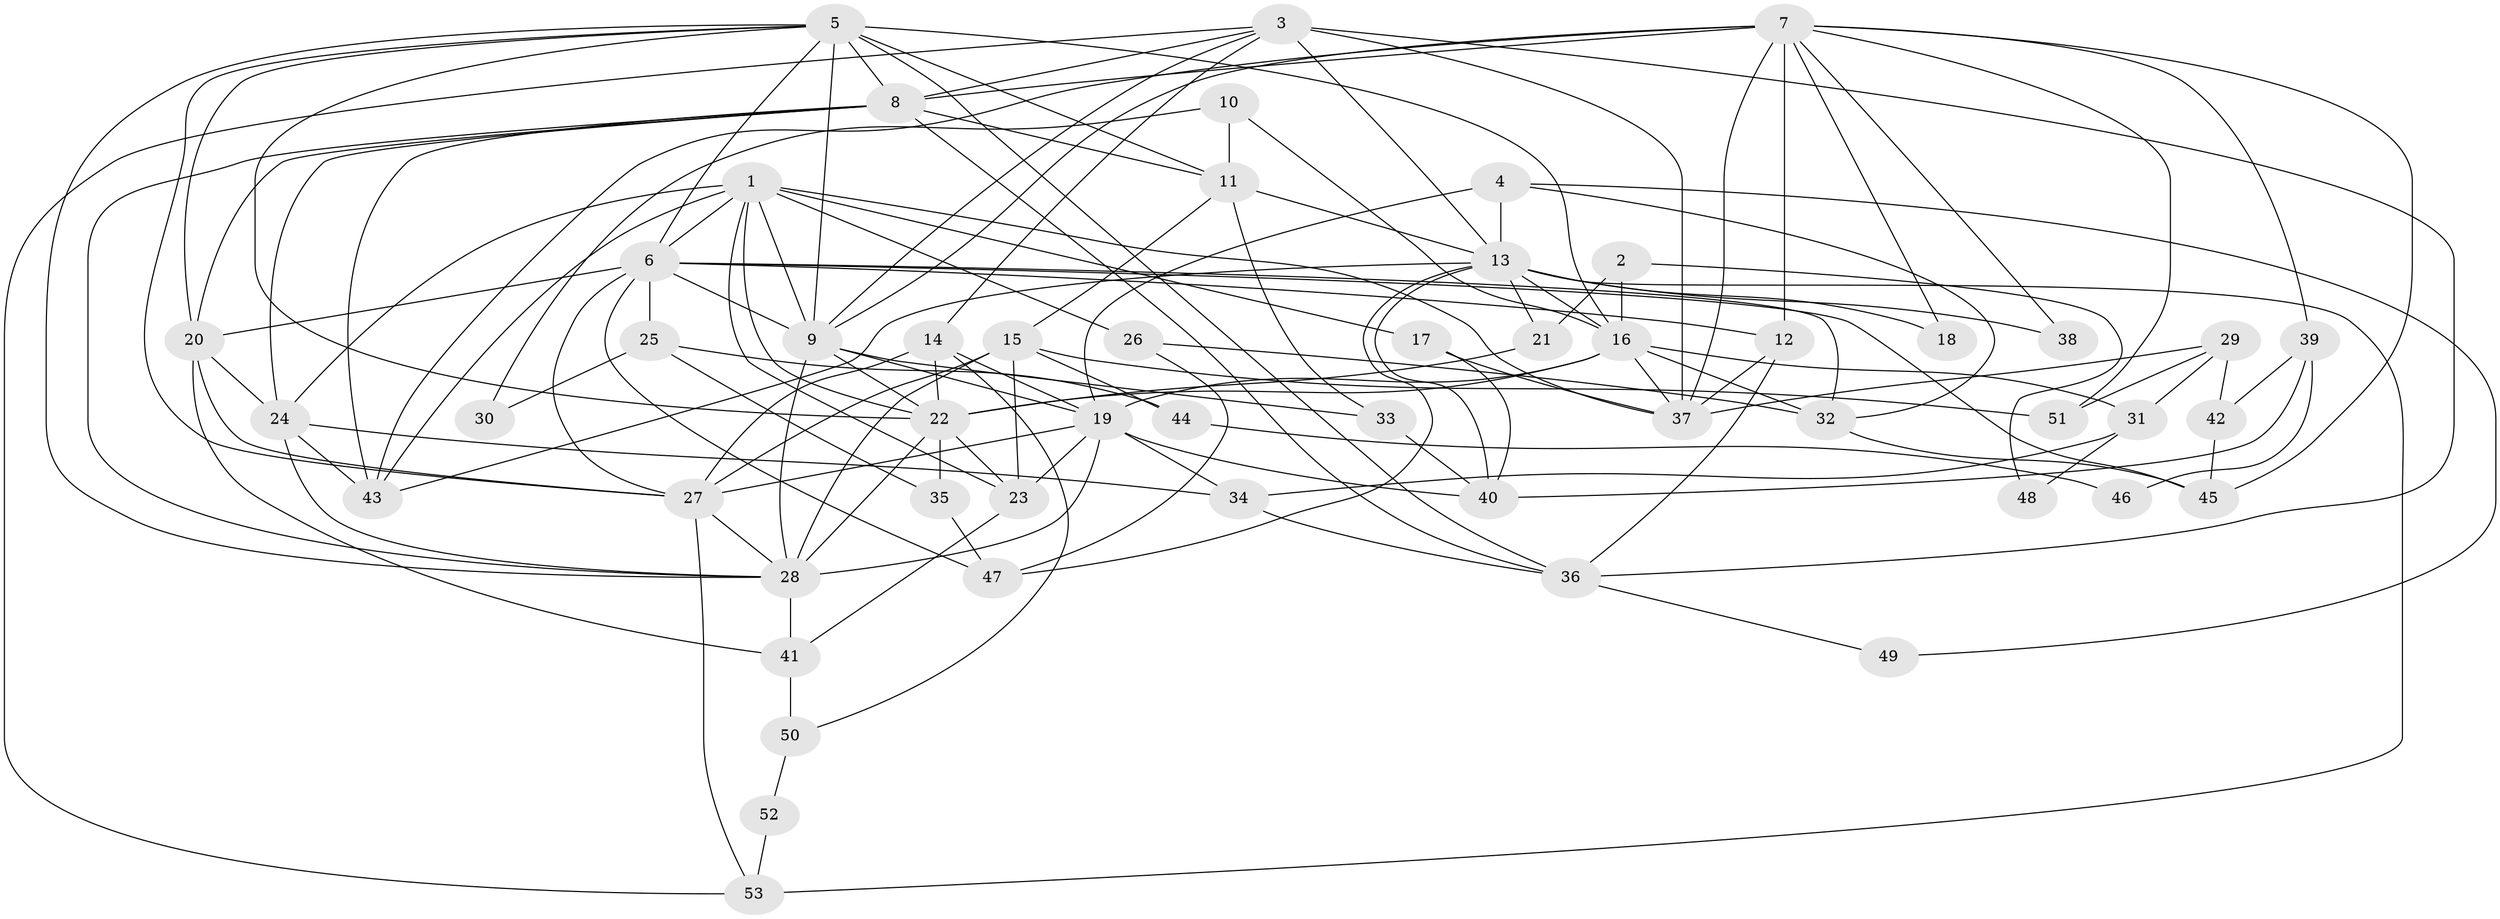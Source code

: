 // original degree distribution, {5: 0.19047619047619047, 3: 0.29523809523809524, 4: 0.2857142857142857, 8: 0.01904761904761905, 2: 0.10476190476190476, 7: 0.02857142857142857, 6: 0.0761904761904762}
// Generated by graph-tools (version 1.1) at 2025/35/03/09/25 02:35:55]
// undirected, 53 vertices, 136 edges
graph export_dot {
graph [start="1"]
  node [color=gray90,style=filled];
  1;
  2;
  3;
  4;
  5;
  6;
  7;
  8;
  9;
  10;
  11;
  12;
  13;
  14;
  15;
  16;
  17;
  18;
  19;
  20;
  21;
  22;
  23;
  24;
  25;
  26;
  27;
  28;
  29;
  30;
  31;
  32;
  33;
  34;
  35;
  36;
  37;
  38;
  39;
  40;
  41;
  42;
  43;
  44;
  45;
  46;
  47;
  48;
  49;
  50;
  51;
  52;
  53;
  1 -- 6 [weight=2.0];
  1 -- 9 [weight=2.0];
  1 -- 17 [weight=1.0];
  1 -- 22 [weight=2.0];
  1 -- 23 [weight=1.0];
  1 -- 24 [weight=1.0];
  1 -- 26 [weight=1.0];
  1 -- 37 [weight=1.0];
  1 -- 43 [weight=1.0];
  2 -- 16 [weight=1.0];
  2 -- 21 [weight=1.0];
  2 -- 48 [weight=1.0];
  3 -- 8 [weight=1.0];
  3 -- 9 [weight=1.0];
  3 -- 13 [weight=2.0];
  3 -- 14 [weight=1.0];
  3 -- 36 [weight=1.0];
  3 -- 37 [weight=1.0];
  3 -- 53 [weight=1.0];
  4 -- 13 [weight=1.0];
  4 -- 19 [weight=1.0];
  4 -- 32 [weight=1.0];
  4 -- 49 [weight=1.0];
  5 -- 6 [weight=1.0];
  5 -- 8 [weight=1.0];
  5 -- 9 [weight=3.0];
  5 -- 11 [weight=1.0];
  5 -- 16 [weight=1.0];
  5 -- 20 [weight=1.0];
  5 -- 22 [weight=1.0];
  5 -- 27 [weight=1.0];
  5 -- 28 [weight=1.0];
  5 -- 36 [weight=1.0];
  6 -- 9 [weight=1.0];
  6 -- 12 [weight=1.0];
  6 -- 20 [weight=1.0];
  6 -- 25 [weight=1.0];
  6 -- 27 [weight=2.0];
  6 -- 32 [weight=1.0];
  6 -- 45 [weight=1.0];
  6 -- 47 [weight=1.0];
  7 -- 8 [weight=1.0];
  7 -- 9 [weight=1.0];
  7 -- 12 [weight=2.0];
  7 -- 18 [weight=1.0];
  7 -- 37 [weight=1.0];
  7 -- 38 [weight=1.0];
  7 -- 39 [weight=1.0];
  7 -- 43 [weight=1.0];
  7 -- 45 [weight=1.0];
  7 -- 51 [weight=1.0];
  8 -- 11 [weight=1.0];
  8 -- 20 [weight=1.0];
  8 -- 24 [weight=1.0];
  8 -- 28 [weight=1.0];
  8 -- 36 [weight=1.0];
  8 -- 43 [weight=1.0];
  9 -- 19 [weight=1.0];
  9 -- 22 [weight=1.0];
  9 -- 28 [weight=1.0];
  9 -- 33 [weight=1.0];
  10 -- 11 [weight=1.0];
  10 -- 16 [weight=1.0];
  10 -- 30 [weight=1.0];
  11 -- 13 [weight=1.0];
  11 -- 15 [weight=1.0];
  11 -- 33 [weight=1.0];
  12 -- 36 [weight=1.0];
  12 -- 37 [weight=1.0];
  13 -- 16 [weight=1.0];
  13 -- 18 [weight=2.0];
  13 -- 21 [weight=1.0];
  13 -- 38 [weight=1.0];
  13 -- 40 [weight=1.0];
  13 -- 43 [weight=1.0];
  13 -- 47 [weight=1.0];
  13 -- 53 [weight=1.0];
  14 -- 19 [weight=1.0];
  14 -- 22 [weight=1.0];
  14 -- 27 [weight=1.0];
  14 -- 50 [weight=1.0];
  15 -- 23 [weight=1.0];
  15 -- 27 [weight=1.0];
  15 -- 28 [weight=2.0];
  15 -- 44 [weight=1.0];
  15 -- 51 [weight=2.0];
  16 -- 19 [weight=4.0];
  16 -- 22 [weight=1.0];
  16 -- 31 [weight=1.0];
  16 -- 32 [weight=1.0];
  16 -- 37 [weight=1.0];
  17 -- 37 [weight=1.0];
  17 -- 40 [weight=1.0];
  19 -- 23 [weight=1.0];
  19 -- 27 [weight=3.0];
  19 -- 28 [weight=1.0];
  19 -- 34 [weight=1.0];
  19 -- 40 [weight=1.0];
  20 -- 24 [weight=1.0];
  20 -- 27 [weight=1.0];
  20 -- 41 [weight=1.0];
  21 -- 22 [weight=1.0];
  22 -- 23 [weight=2.0];
  22 -- 28 [weight=2.0];
  22 -- 35 [weight=1.0];
  23 -- 41 [weight=1.0];
  24 -- 28 [weight=1.0];
  24 -- 34 [weight=1.0];
  24 -- 43 [weight=2.0];
  25 -- 30 [weight=1.0];
  25 -- 35 [weight=1.0];
  25 -- 44 [weight=1.0];
  26 -- 32 [weight=1.0];
  26 -- 47 [weight=1.0];
  27 -- 28 [weight=1.0];
  27 -- 53 [weight=1.0];
  28 -- 41 [weight=1.0];
  29 -- 31 [weight=1.0];
  29 -- 37 [weight=1.0];
  29 -- 42 [weight=1.0];
  29 -- 51 [weight=1.0];
  31 -- 34 [weight=1.0];
  31 -- 48 [weight=1.0];
  32 -- 45 [weight=1.0];
  33 -- 40 [weight=1.0];
  34 -- 36 [weight=1.0];
  35 -- 47 [weight=1.0];
  36 -- 49 [weight=1.0];
  39 -- 40 [weight=1.0];
  39 -- 42 [weight=1.0];
  39 -- 46 [weight=1.0];
  41 -- 50 [weight=1.0];
  42 -- 45 [weight=1.0];
  44 -- 46 [weight=1.0];
  50 -- 52 [weight=1.0];
  52 -- 53 [weight=1.0];
}

